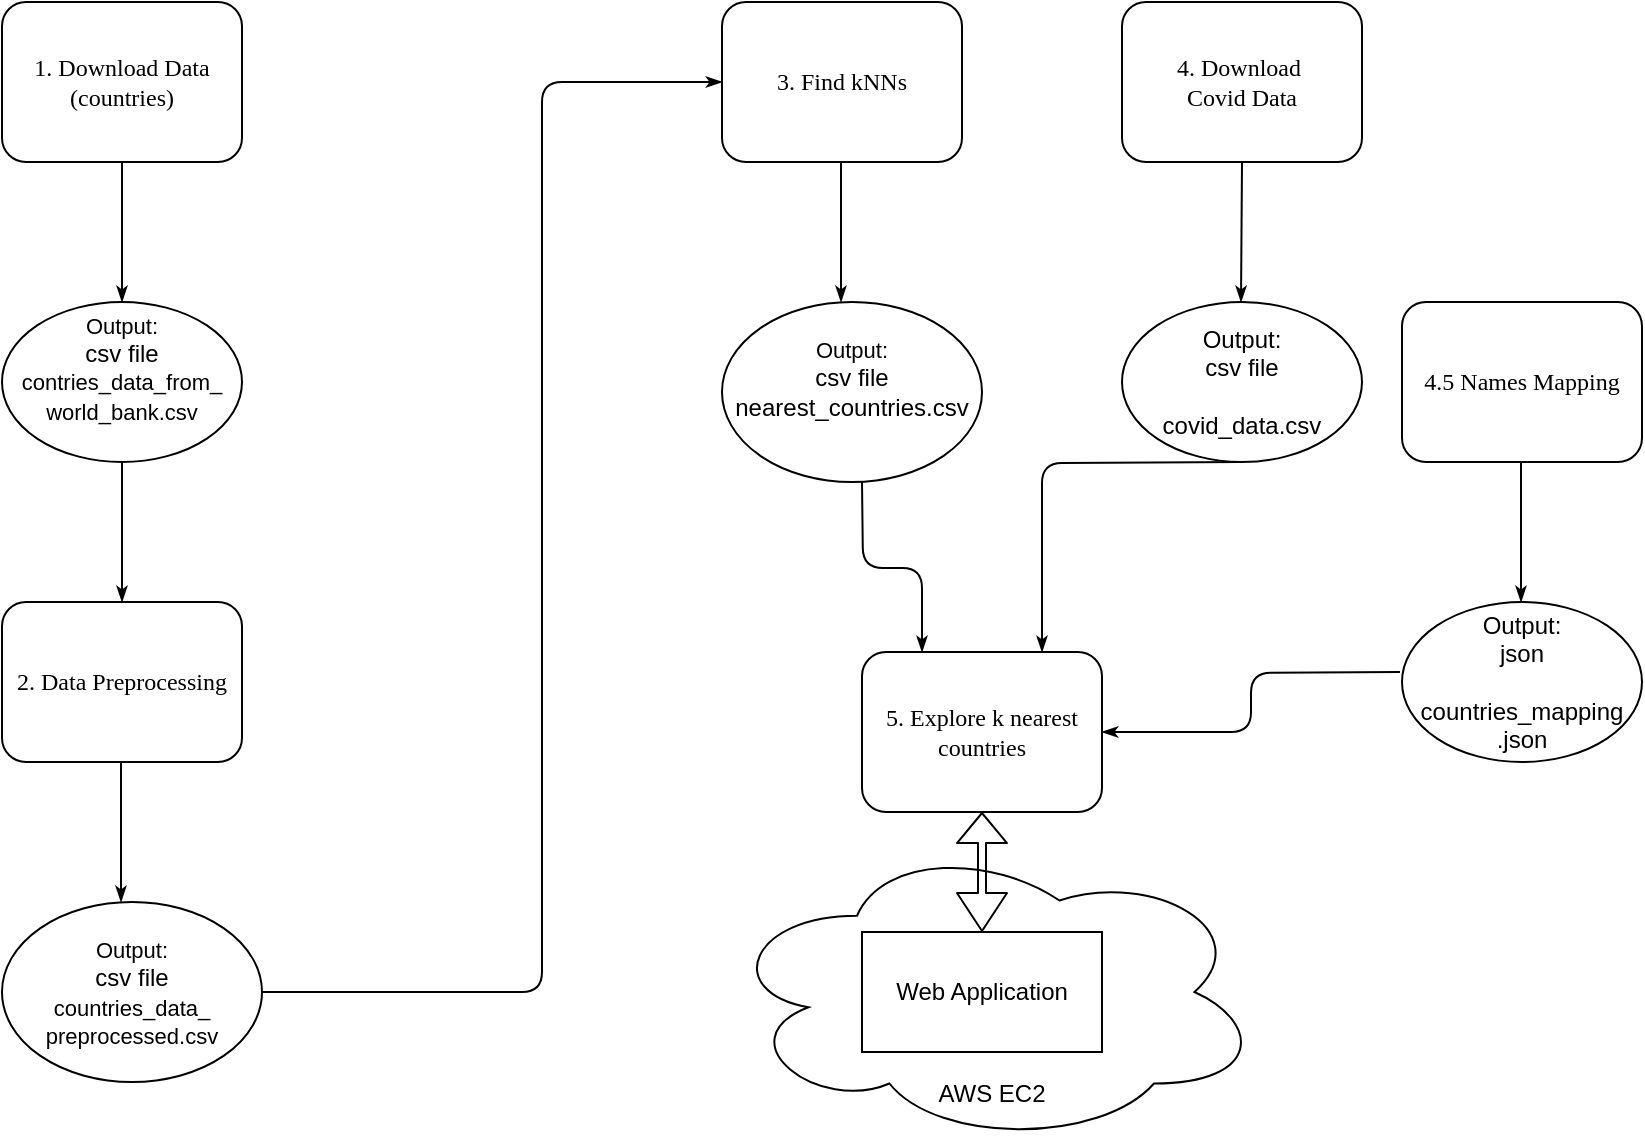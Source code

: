 <mxfile version="13.1.3" type="device"><diagram name="Page-1" id="8ce9d11a-91a2-4d17-14d8-a56ed91bf033"><mxGraphModel dx="1426" dy="777" grid="1" gridSize="10" guides="1" tooltips="1" connect="1" arrows="1" fold="1" page="1" pageScale="1" pageWidth="1100" pageHeight="850" background="#ffffff" math="0" shadow="0"><root><mxCell id="0"/><mxCell id="1" parent="0"/><mxCell id="9HSdhcSGIUlR9eUfvTSN-28" value="&lt;br&gt;&lt;br&gt;&lt;br&gt;&lt;br&gt;&lt;br&gt;&lt;br&gt;&lt;br&gt;AWS EC2" style="ellipse;shape=cloud;whiteSpace=wrap;html=1;" vertex="1" parent="1"><mxGeometry x="540" y="478.75" width="270" height="152.5" as="geometry"/></mxCell><mxCell id="17ea667e15c223fc-29" style="edgeStyle=orthogonalEdgeStyle;rounded=1;html=1;labelBackgroundColor=none;startArrow=none;startFill=0;startSize=5;endArrow=classicThin;endFill=1;endSize=5;jettySize=auto;orthogonalLoop=1;strokeWidth=1;fontFamily=Verdana;fontSize=8" parent="1" source="17ea667e15c223fc-2" edge="1"><mxGeometry relative="1" as="geometry"><mxPoint x="240" y="210" as="targetPoint"/></mxGeometry></mxCell><mxCell id="17ea667e15c223fc-2" value="1. Download Data (countries)" style="rounded=1;whiteSpace=wrap;html=1;shadow=0;labelBackgroundColor=none;strokeWidth=1;fontFamily=Verdana;fontSize=12;align=center;" parent="1" vertex="1"><mxGeometry x="180" y="60" width="120" height="80" as="geometry"/></mxCell><mxCell id="17ea667e15c223fc-36" style="edgeStyle=orthogonalEdgeStyle;rounded=1;html=1;labelBackgroundColor=none;startArrow=none;startFill=0;startSize=5;endArrow=classicThin;endFill=1;endSize=5;jettySize=auto;orthogonalLoop=1;strokeWidth=1;fontFamily=Verdana;fontSize=8;exitX=0.5;exitY=1;exitDx=0;exitDy=0;" parent="1" source="9HSdhcSGIUlR9eUfvTSN-3" target="17ea667e15c223fc-8" edge="1"><mxGeometry relative="1" as="geometry"><mxPoint x="360" y="310" as="sourcePoint"/></mxGeometry></mxCell><mxCell id="17ea667e15c223fc-8" value="2. Data Preprocessing" style="rounded=1;whiteSpace=wrap;html=1;shadow=0;labelBackgroundColor=none;strokeWidth=1;fontFamily=Verdana;fontSize=12;align=center;" parent="1" vertex="1"><mxGeometry x="180" y="360" width="120" height="80" as="geometry"/></mxCell><mxCell id="17ea667e15c223fc-42" style="edgeStyle=orthogonalEdgeStyle;rounded=1;html=1;labelBackgroundColor=none;startArrow=none;startFill=0;startSize=5;endArrow=classicThin;endFill=1;endSize=5;jettySize=auto;orthogonalLoop=1;strokeWidth=1;fontFamily=Verdana;fontSize=8" parent="1" source="9HSdhcSGIUlR9eUfvTSN-2" edge="1"><mxGeometry relative="1" as="geometry"><Array as="points"><mxPoint x="450" y="555"/><mxPoint x="450" y="100"/></Array><mxPoint x="450" y="580" as="sourcePoint"/><mxPoint x="540" y="100" as="targetPoint"/></mxGeometry></mxCell><mxCell id="9HSdhcSGIUlR9eUfvTSN-1" value="Output:&lt;br&gt;json&lt;br&gt;&lt;br&gt;countries_mapping&lt;br&gt;.json" style="ellipse;whiteSpace=wrap;html=1;" vertex="1" parent="1"><mxGeometry x="880" y="360" width="120" height="80" as="geometry"/></mxCell><mxCell id="9HSdhcSGIUlR9eUfvTSN-2" value="&lt;span style=&quot;font-size: 11px&quot;&gt;Output:&lt;br&gt;&lt;/span&gt;&lt;span&gt;csv file&lt;/span&gt;&lt;br&gt;&lt;span style=&quot;font-size: 11px&quot;&gt;countries_data_&lt;br&gt;preprocessed.csv&lt;/span&gt;" style="ellipse;whiteSpace=wrap;html=1;" vertex="1" parent="1"><mxGeometry x="180" y="510" width="130" height="90" as="geometry"/></mxCell><mxCell id="9HSdhcSGIUlR9eUfvTSN-3" value="&lt;font&gt;&lt;span style=&quot;font-size: 11px&quot;&gt;Output:&lt;br&gt;&lt;/span&gt;csv file&lt;br&gt;&lt;span style=&quot;font-size: 11px&quot;&gt;contries_data_from_&lt;br&gt;world_bank.csv&lt;/span&gt;&lt;br&gt;&lt;br&gt;&lt;/font&gt;" style="ellipse;whiteSpace=wrap;html=1;" vertex="1" parent="1"><mxGeometry x="180" y="210" width="120" height="80" as="geometry"/></mxCell><mxCell id="9HSdhcSGIUlR9eUfvTSN-7" style="edgeStyle=orthogonalEdgeStyle;rounded=1;html=1;labelBackgroundColor=none;startArrow=none;startFill=0;startSize=5;endArrow=classicThin;endFill=1;endSize=5;jettySize=auto;orthogonalLoop=1;strokeWidth=1;fontFamily=Verdana;fontSize=8;exitX=0.5;exitY=1;exitDx=0;exitDy=0;" edge="1" parent="1"><mxGeometry relative="1" as="geometry"><mxPoint x="239.5" y="440" as="sourcePoint"/><mxPoint x="239.5" y="510" as="targetPoint"/></mxGeometry></mxCell><mxCell id="9HSdhcSGIUlR9eUfvTSN-8" value="3. Find kNNs" style="rounded=1;whiteSpace=wrap;html=1;shadow=0;labelBackgroundColor=none;strokeWidth=1;fontFamily=Verdana;fontSize=12;align=center;" vertex="1" parent="1"><mxGeometry x="540" y="60" width="120" height="80" as="geometry"/></mxCell><mxCell id="9HSdhcSGIUlR9eUfvTSN-9" style="edgeStyle=orthogonalEdgeStyle;rounded=1;html=1;labelBackgroundColor=none;startArrow=none;startFill=0;startSize=5;endArrow=classicThin;endFill=1;endSize=5;jettySize=auto;orthogonalLoop=1;strokeWidth=1;fontFamily=Verdana;fontSize=8" edge="1" parent="1"><mxGeometry relative="1" as="geometry"><mxPoint x="599.5" y="140" as="sourcePoint"/><mxPoint x="599.5" y="210" as="targetPoint"/></mxGeometry></mxCell><mxCell id="9HSdhcSGIUlR9eUfvTSN-10" value="&lt;font&gt;&lt;span style=&quot;font-size: 11px&quot;&gt;Output:&lt;br&gt;&lt;/span&gt;csv file&lt;br&gt;nearest_countries.csv&lt;br&gt;&lt;br&gt;&lt;/font&gt;" style="ellipse;whiteSpace=wrap;html=1;" vertex="1" parent="1"><mxGeometry x="540" y="210" width="130" height="90" as="geometry"/></mxCell><mxCell id="9HSdhcSGIUlR9eUfvTSN-11" value="4. Download&amp;nbsp;&lt;br&gt;Covid Data" style="rounded=1;whiteSpace=wrap;html=1;shadow=0;labelBackgroundColor=none;strokeWidth=1;fontFamily=Verdana;fontSize=12;align=center;" vertex="1" parent="1"><mxGeometry x="740" y="60" width="120" height="80" as="geometry"/></mxCell><mxCell id="9HSdhcSGIUlR9eUfvTSN-12" value="4.5 Names Mapping" style="rounded=1;whiteSpace=wrap;html=1;shadow=0;labelBackgroundColor=none;strokeWidth=1;fontFamily=Verdana;fontSize=12;align=center;" vertex="1" parent="1"><mxGeometry x="880" y="210" width="120" height="80" as="geometry"/></mxCell><mxCell id="9HSdhcSGIUlR9eUfvTSN-13" style="edgeStyle=orthogonalEdgeStyle;rounded=1;html=1;labelBackgroundColor=none;startArrow=none;startFill=0;startSize=5;endArrow=classicThin;endFill=1;endSize=5;jettySize=auto;orthogonalLoop=1;strokeWidth=1;fontFamily=Verdana;fontSize=8;exitX=0.5;exitY=1;exitDx=0;exitDy=0;" edge="1" parent="1"><mxGeometry relative="1" as="geometry"><mxPoint x="939.5" y="290" as="sourcePoint"/><mxPoint x="939.5" y="360" as="targetPoint"/></mxGeometry></mxCell><mxCell id="9HSdhcSGIUlR9eUfvTSN-14" value="Output:&lt;br&gt;csv file&lt;br&gt;&lt;br&gt;covid_data.csv" style="ellipse;whiteSpace=wrap;html=1;" vertex="1" parent="1"><mxGeometry x="740" y="210" width="120" height="80" as="geometry"/></mxCell><mxCell id="9HSdhcSGIUlR9eUfvTSN-20" style="edgeStyle=orthogonalEdgeStyle;rounded=1;html=1;labelBackgroundColor=none;startArrow=none;startFill=0;startSize=5;endArrow=classicThin;endFill=1;endSize=5;jettySize=auto;orthogonalLoop=1;strokeWidth=1;fontFamily=Verdana;fontSize=8;exitX=0.5;exitY=1;exitDx=0;exitDy=0;" edge="1" parent="1" source="9HSdhcSGIUlR9eUfvTSN-11"><mxGeometry relative="1" as="geometry"><mxPoint x="799.5" y="160" as="sourcePoint"/><mxPoint x="799.5" y="210" as="targetPoint"/></mxGeometry></mxCell><mxCell id="9HSdhcSGIUlR9eUfvTSN-22" value="5. Explore k nearest countries" style="rounded=1;whiteSpace=wrap;html=1;shadow=0;labelBackgroundColor=none;strokeWidth=1;fontFamily=Verdana;fontSize=12;align=center;" vertex="1" parent="1"><mxGeometry x="610" y="385" width="120" height="80" as="geometry"/></mxCell><mxCell id="9HSdhcSGIUlR9eUfvTSN-23" style="edgeStyle=orthogonalEdgeStyle;rounded=1;html=1;labelBackgroundColor=none;startArrow=none;startFill=0;startSize=5;endArrow=classicThin;endFill=1;endSize=5;jettySize=auto;orthogonalLoop=1;strokeWidth=1;fontFamily=Verdana;fontSize=8;entryX=0.25;entryY=0;entryDx=0;entryDy=0;" edge="1" parent="1" target="9HSdhcSGIUlR9eUfvTSN-22"><mxGeometry relative="1" as="geometry"><mxPoint x="610" y="300" as="sourcePoint"/><mxPoint x="640" y="380" as="targetPoint"/></mxGeometry></mxCell><mxCell id="9HSdhcSGIUlR9eUfvTSN-24" style="edgeStyle=orthogonalEdgeStyle;rounded=1;html=1;labelBackgroundColor=none;startArrow=none;startFill=0;startSize=5;endArrow=classicThin;endFill=1;endSize=5;jettySize=auto;orthogonalLoop=1;strokeWidth=1;fontFamily=Verdana;fontSize=8;entryX=0.75;entryY=0;entryDx=0;entryDy=0;" edge="1" parent="1" target="9HSdhcSGIUlR9eUfvTSN-22"><mxGeometry relative="1" as="geometry"><mxPoint x="799.5" y="290" as="sourcePoint"/><mxPoint x="700" y="380" as="targetPoint"/></mxGeometry></mxCell><mxCell id="9HSdhcSGIUlR9eUfvTSN-25" style="edgeStyle=orthogonalEdgeStyle;rounded=1;html=1;labelBackgroundColor=none;startArrow=none;startFill=0;startSize=5;endArrow=classicThin;endFill=1;endSize=5;jettySize=auto;orthogonalLoop=1;strokeWidth=1;fontFamily=Verdana;fontSize=8;entryX=1;entryY=0.5;entryDx=0;entryDy=0;" edge="1" parent="1" target="9HSdhcSGIUlR9eUfvTSN-22"><mxGeometry relative="1" as="geometry"><mxPoint x="879" y="395" as="sourcePoint"/><mxPoint x="879" y="465" as="targetPoint"/></mxGeometry></mxCell><mxCell id="9HSdhcSGIUlR9eUfvTSN-26" value="Web Application" style="rounded=0;whiteSpace=wrap;html=1;" vertex="1" parent="1"><mxGeometry x="610" y="525" width="120" height="60" as="geometry"/></mxCell><mxCell id="9HSdhcSGIUlR9eUfvTSN-27" value="" style="shape=flexArrow;endArrow=classic;startArrow=classic;html=1;width=4;endSize=4.67;entryX=0.5;entryY=1;entryDx=0;entryDy=0;" edge="1" parent="1" target="9HSdhcSGIUlR9eUfvTSN-22"><mxGeometry width="50" height="50" relative="1" as="geometry"><mxPoint x="670" y="525" as="sourcePoint"/><mxPoint x="670" y="475" as="targetPoint"/></mxGeometry></mxCell></root></mxGraphModel></diagram></mxfile>
